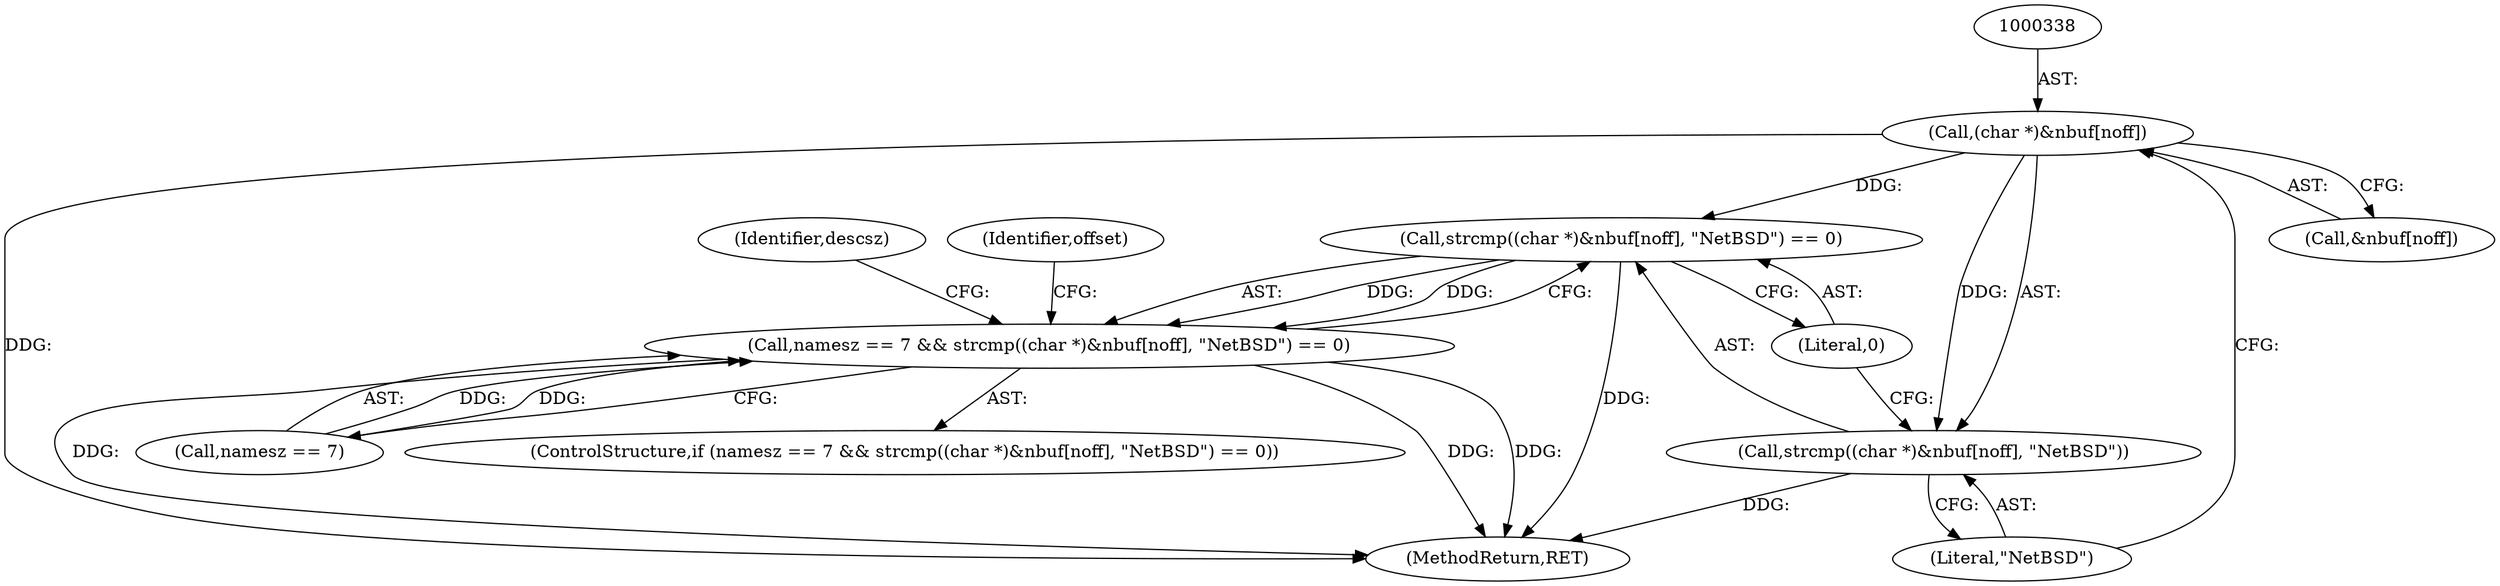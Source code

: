 digraph "0_file_65437cee25199dbd385fb35901bc0011e164276c@array" {
"1000337" [label="(Call,(char *)&nbuf[noff])"];
"1000335" [label="(Call,strcmp((char *)&nbuf[noff], \"NetBSD\") == 0)"];
"1000331" [label="(Call,namesz == 7 && strcmp((char *)&nbuf[noff], \"NetBSD\") == 0)"];
"1000336" [label="(Call,strcmp((char *)&nbuf[noff], \"NetBSD\"))"];
"1000335" [label="(Call,strcmp((char *)&nbuf[noff], \"NetBSD\") == 0)"];
"1000343" [label="(Literal,\"NetBSD\")"];
"1000336" [label="(Call,strcmp((char *)&nbuf[noff], \"NetBSD\"))"];
"1000332" [label="(Call,namesz == 7)"];
"1000331" [label="(Call,namesz == 7 && strcmp((char *)&nbuf[noff], \"NetBSD\") == 0)"];
"1000344" [label="(Literal,0)"];
"1000337" [label="(Call,(char *)&nbuf[noff])"];
"1000339" [label="(Call,&nbuf[noff])"];
"1000448" [label="(MethodReturn,RET)"];
"1000348" [label="(Identifier,descsz)"];
"1000330" [label="(ControlStructure,if (namesz == 7 && strcmp((char *)&nbuf[noff], \"NetBSD\") == 0))"];
"1000447" [label="(Identifier,offset)"];
"1000337" -> "1000336"  [label="AST: "];
"1000337" -> "1000339"  [label="CFG: "];
"1000338" -> "1000337"  [label="AST: "];
"1000339" -> "1000337"  [label="AST: "];
"1000343" -> "1000337"  [label="CFG: "];
"1000337" -> "1000448"  [label="DDG: "];
"1000337" -> "1000335"  [label="DDG: "];
"1000337" -> "1000336"  [label="DDG: "];
"1000335" -> "1000331"  [label="AST: "];
"1000335" -> "1000344"  [label="CFG: "];
"1000336" -> "1000335"  [label="AST: "];
"1000344" -> "1000335"  [label="AST: "];
"1000331" -> "1000335"  [label="CFG: "];
"1000335" -> "1000448"  [label="DDG: "];
"1000335" -> "1000331"  [label="DDG: "];
"1000335" -> "1000331"  [label="DDG: "];
"1000331" -> "1000330"  [label="AST: "];
"1000331" -> "1000332"  [label="CFG: "];
"1000332" -> "1000331"  [label="AST: "];
"1000348" -> "1000331"  [label="CFG: "];
"1000447" -> "1000331"  [label="CFG: "];
"1000331" -> "1000448"  [label="DDG: "];
"1000331" -> "1000448"  [label="DDG: "];
"1000331" -> "1000448"  [label="DDG: "];
"1000332" -> "1000331"  [label="DDG: "];
"1000332" -> "1000331"  [label="DDG: "];
"1000336" -> "1000343"  [label="CFG: "];
"1000343" -> "1000336"  [label="AST: "];
"1000344" -> "1000336"  [label="CFG: "];
"1000336" -> "1000448"  [label="DDG: "];
}
